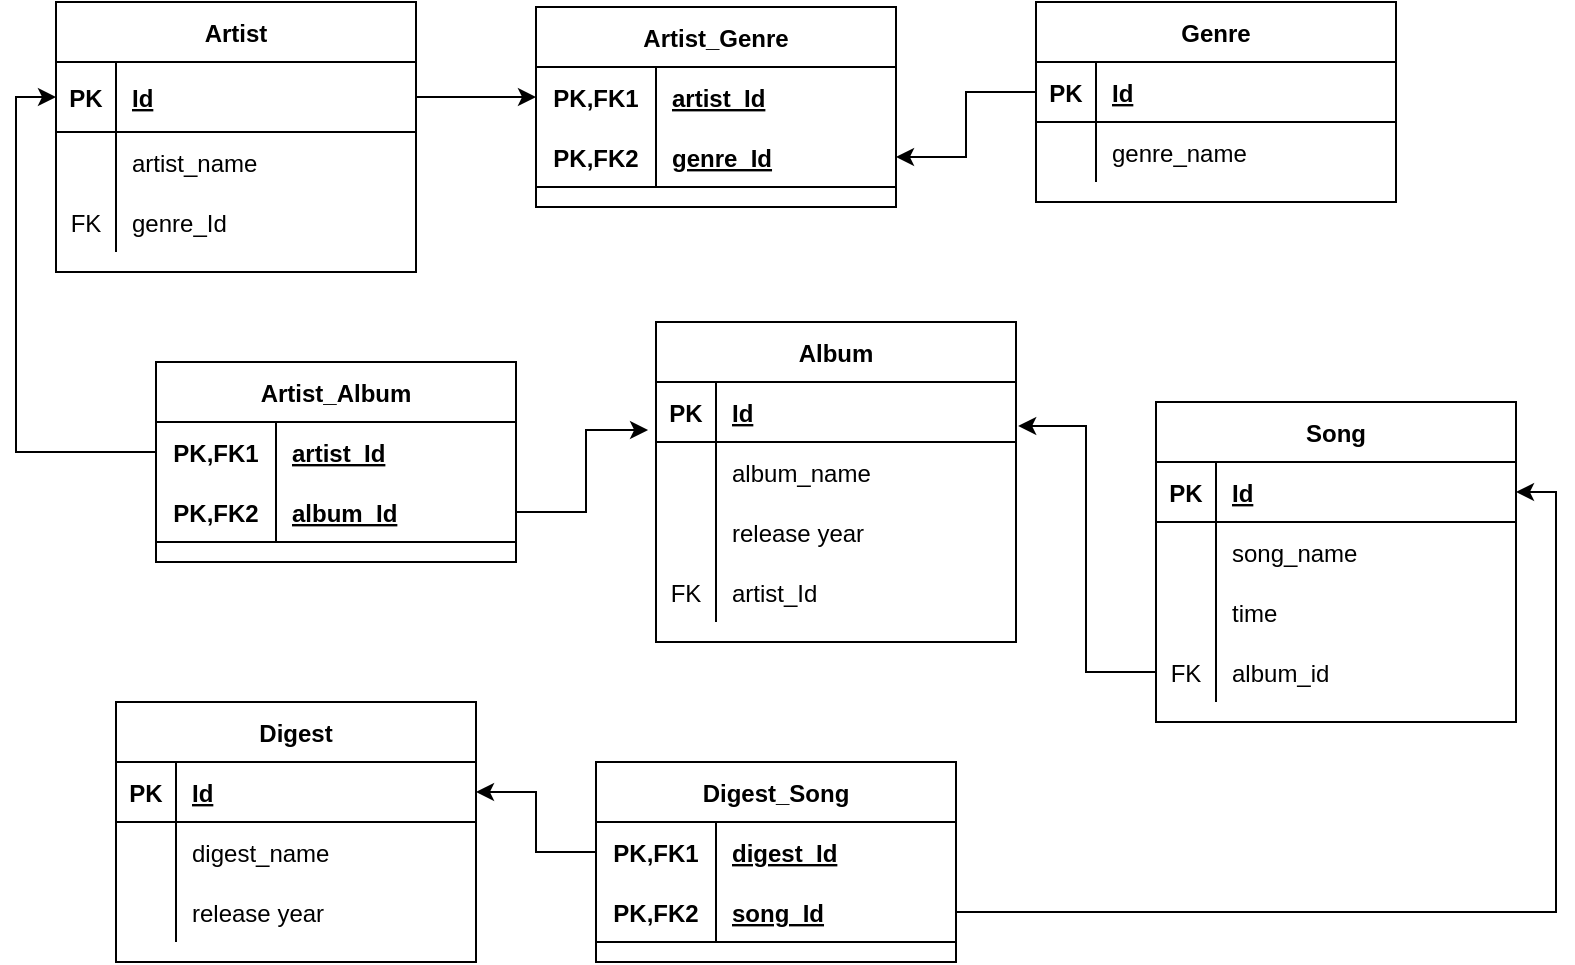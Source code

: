 <mxfile version="20.0.4" type="device"><diagram id="RadQARCmeZZbFWArggnE" name="Page-1"><mxGraphModel dx="1102" dy="614" grid="1" gridSize="10" guides="1" tooltips="1" connect="1" arrows="1" fold="1" page="1" pageScale="1" pageWidth="827" pageHeight="1169" math="0" shadow="0"><root><mxCell id="0"/><mxCell id="1" parent="0"/><mxCell id="p5puvWhUQ-7tv6s_9ioc-1" value="Genre" style="shape=table;startSize=30;container=1;collapsible=1;childLayout=tableLayout;fixedRows=1;rowLines=0;fontStyle=1;align=center;resizeLast=1;" parent="1" vertex="1"><mxGeometry x="530" y="230" width="180" height="100" as="geometry"/></mxCell><mxCell id="p5puvWhUQ-7tv6s_9ioc-2" value="" style="shape=tableRow;horizontal=0;startSize=0;swimlaneHead=0;swimlaneBody=0;fillColor=none;collapsible=0;dropTarget=0;points=[[0,0.5],[1,0.5]];portConstraint=eastwest;top=0;left=0;right=0;bottom=1;" parent="p5puvWhUQ-7tv6s_9ioc-1" vertex="1"><mxGeometry y="30" width="180" height="30" as="geometry"/></mxCell><mxCell id="p5puvWhUQ-7tv6s_9ioc-3" value="PK" style="shape=partialRectangle;connectable=0;fillColor=none;top=0;left=0;bottom=0;right=0;fontStyle=1;overflow=hidden;" parent="p5puvWhUQ-7tv6s_9ioc-2" vertex="1"><mxGeometry width="30" height="30" as="geometry"><mxRectangle width="30" height="30" as="alternateBounds"/></mxGeometry></mxCell><mxCell id="p5puvWhUQ-7tv6s_9ioc-4" value="Id" style="shape=partialRectangle;connectable=0;fillColor=none;top=0;left=0;bottom=0;right=0;align=left;spacingLeft=6;fontStyle=5;overflow=hidden;" parent="p5puvWhUQ-7tv6s_9ioc-2" vertex="1"><mxGeometry x="30" width="150" height="30" as="geometry"><mxRectangle width="150" height="30" as="alternateBounds"/></mxGeometry></mxCell><mxCell id="p5puvWhUQ-7tv6s_9ioc-5" value="" style="shape=tableRow;horizontal=0;startSize=0;swimlaneHead=0;swimlaneBody=0;fillColor=none;collapsible=0;dropTarget=0;points=[[0,0.5],[1,0.5]];portConstraint=eastwest;top=0;left=0;right=0;bottom=0;" parent="p5puvWhUQ-7tv6s_9ioc-1" vertex="1"><mxGeometry y="60" width="180" height="30" as="geometry"/></mxCell><mxCell id="p5puvWhUQ-7tv6s_9ioc-6" value="" style="shape=partialRectangle;connectable=0;fillColor=none;top=0;left=0;bottom=0;right=0;editable=1;overflow=hidden;" parent="p5puvWhUQ-7tv6s_9ioc-5" vertex="1"><mxGeometry width="30" height="30" as="geometry"><mxRectangle width="30" height="30" as="alternateBounds"/></mxGeometry></mxCell><mxCell id="p5puvWhUQ-7tv6s_9ioc-7" value="genre_name" style="shape=partialRectangle;connectable=0;fillColor=none;top=0;left=0;bottom=0;right=0;align=left;spacingLeft=6;overflow=hidden;" parent="p5puvWhUQ-7tv6s_9ioc-5" vertex="1"><mxGeometry x="30" width="150" height="30" as="geometry"><mxRectangle width="150" height="30" as="alternateBounds"/></mxGeometry></mxCell><mxCell id="p5puvWhUQ-7tv6s_9ioc-15" value="Artist" style="shape=table;startSize=30;container=1;collapsible=1;childLayout=tableLayout;fixedRows=1;rowLines=0;fontStyle=1;align=center;resizeLast=1;" parent="1" vertex="1"><mxGeometry x="40" y="230" width="180" height="135" as="geometry"/></mxCell><mxCell id="p5puvWhUQ-7tv6s_9ioc-16" value="" style="shape=tableRow;horizontal=0;startSize=0;swimlaneHead=0;swimlaneBody=0;fillColor=none;collapsible=0;dropTarget=0;points=[[0,0.5],[1,0.5]];portConstraint=eastwest;top=0;left=0;right=0;bottom=1;" parent="p5puvWhUQ-7tv6s_9ioc-15" vertex="1"><mxGeometry y="30" width="180" height="35" as="geometry"/></mxCell><mxCell id="p5puvWhUQ-7tv6s_9ioc-17" value="PK" style="shape=partialRectangle;connectable=0;fillColor=none;top=0;left=0;bottom=0;right=0;fontStyle=1;overflow=hidden;" parent="p5puvWhUQ-7tv6s_9ioc-16" vertex="1"><mxGeometry width="30" height="35" as="geometry"><mxRectangle width="30" height="35" as="alternateBounds"/></mxGeometry></mxCell><mxCell id="p5puvWhUQ-7tv6s_9ioc-18" value="Id" style="shape=partialRectangle;connectable=0;fillColor=none;top=0;left=0;bottom=0;right=0;align=left;spacingLeft=6;fontStyle=5;overflow=hidden;" parent="p5puvWhUQ-7tv6s_9ioc-16" vertex="1"><mxGeometry x="30" width="150" height="35" as="geometry"><mxRectangle width="150" height="35" as="alternateBounds"/></mxGeometry></mxCell><mxCell id="p5puvWhUQ-7tv6s_9ioc-19" value="" style="shape=tableRow;horizontal=0;startSize=0;swimlaneHead=0;swimlaneBody=0;fillColor=none;collapsible=0;dropTarget=0;points=[[0,0.5],[1,0.5]];portConstraint=eastwest;top=0;left=0;right=0;bottom=0;" parent="p5puvWhUQ-7tv6s_9ioc-15" vertex="1"><mxGeometry y="65" width="180" height="30" as="geometry"/></mxCell><mxCell id="p5puvWhUQ-7tv6s_9ioc-20" value="" style="shape=partialRectangle;connectable=0;fillColor=none;top=0;left=0;bottom=0;right=0;editable=1;overflow=hidden;" parent="p5puvWhUQ-7tv6s_9ioc-19" vertex="1"><mxGeometry width="30" height="30" as="geometry"><mxRectangle width="30" height="30" as="alternateBounds"/></mxGeometry></mxCell><mxCell id="p5puvWhUQ-7tv6s_9ioc-21" value="artist_name" style="shape=partialRectangle;connectable=0;fillColor=none;top=0;left=0;bottom=0;right=0;align=left;spacingLeft=6;overflow=hidden;" parent="p5puvWhUQ-7tv6s_9ioc-19" vertex="1"><mxGeometry x="30" width="150" height="30" as="geometry"><mxRectangle width="150" height="30" as="alternateBounds"/></mxGeometry></mxCell><mxCell id="p5puvWhUQ-7tv6s_9ioc-22" value="" style="shape=tableRow;horizontal=0;startSize=0;swimlaneHead=0;swimlaneBody=0;fillColor=none;collapsible=0;dropTarget=0;points=[[0,0.5],[1,0.5]];portConstraint=eastwest;top=0;left=0;right=0;bottom=0;" parent="p5puvWhUQ-7tv6s_9ioc-15" vertex="1"><mxGeometry y="95" width="180" height="30" as="geometry"/></mxCell><mxCell id="p5puvWhUQ-7tv6s_9ioc-23" value="FK" style="shape=partialRectangle;connectable=0;fillColor=none;top=0;left=0;bottom=0;right=0;editable=1;overflow=hidden;" parent="p5puvWhUQ-7tv6s_9ioc-22" vertex="1"><mxGeometry width="30" height="30" as="geometry"><mxRectangle width="30" height="30" as="alternateBounds"/></mxGeometry></mxCell><mxCell id="p5puvWhUQ-7tv6s_9ioc-24" value="genre_Id" style="shape=partialRectangle;connectable=0;fillColor=none;top=0;left=0;bottom=0;right=0;align=left;spacingLeft=6;overflow=hidden;" parent="p5puvWhUQ-7tv6s_9ioc-22" vertex="1"><mxGeometry x="30" width="150" height="30" as="geometry"><mxRectangle width="150" height="30" as="alternateBounds"/></mxGeometry></mxCell><mxCell id="p5puvWhUQ-7tv6s_9ioc-31" value="Album" style="shape=table;startSize=30;container=1;collapsible=1;childLayout=tableLayout;fixedRows=1;rowLines=0;fontStyle=1;align=center;resizeLast=1;" parent="1" vertex="1"><mxGeometry x="340" y="390" width="180" height="160" as="geometry"/></mxCell><mxCell id="p5puvWhUQ-7tv6s_9ioc-32" value="" style="shape=tableRow;horizontal=0;startSize=0;swimlaneHead=0;swimlaneBody=0;fillColor=none;collapsible=0;dropTarget=0;points=[[0,0.5],[1,0.5]];portConstraint=eastwest;top=0;left=0;right=0;bottom=1;" parent="p5puvWhUQ-7tv6s_9ioc-31" vertex="1"><mxGeometry y="30" width="180" height="30" as="geometry"/></mxCell><mxCell id="p5puvWhUQ-7tv6s_9ioc-33" value="PK" style="shape=partialRectangle;connectable=0;fillColor=none;top=0;left=0;bottom=0;right=0;fontStyle=1;overflow=hidden;" parent="p5puvWhUQ-7tv6s_9ioc-32" vertex="1"><mxGeometry width="30" height="30" as="geometry"><mxRectangle width="30" height="30" as="alternateBounds"/></mxGeometry></mxCell><mxCell id="p5puvWhUQ-7tv6s_9ioc-34" value="Id" style="shape=partialRectangle;connectable=0;fillColor=none;top=0;left=0;bottom=0;right=0;align=left;spacingLeft=6;fontStyle=5;overflow=hidden;" parent="p5puvWhUQ-7tv6s_9ioc-32" vertex="1"><mxGeometry x="30" width="150" height="30" as="geometry"><mxRectangle width="150" height="30" as="alternateBounds"/></mxGeometry></mxCell><mxCell id="p5puvWhUQ-7tv6s_9ioc-35" value="" style="shape=tableRow;horizontal=0;startSize=0;swimlaneHead=0;swimlaneBody=0;fillColor=none;collapsible=0;dropTarget=0;points=[[0,0.5],[1,0.5]];portConstraint=eastwest;top=0;left=0;right=0;bottom=0;" parent="p5puvWhUQ-7tv6s_9ioc-31" vertex="1"><mxGeometry y="60" width="180" height="30" as="geometry"/></mxCell><mxCell id="p5puvWhUQ-7tv6s_9ioc-36" value="" style="shape=partialRectangle;connectable=0;fillColor=none;top=0;left=0;bottom=0;right=0;editable=1;overflow=hidden;" parent="p5puvWhUQ-7tv6s_9ioc-35" vertex="1"><mxGeometry width="30" height="30" as="geometry"><mxRectangle width="30" height="30" as="alternateBounds"/></mxGeometry></mxCell><mxCell id="p5puvWhUQ-7tv6s_9ioc-37" value="album_name" style="shape=partialRectangle;connectable=0;fillColor=none;top=0;left=0;bottom=0;right=0;align=left;spacingLeft=6;overflow=hidden;" parent="p5puvWhUQ-7tv6s_9ioc-35" vertex="1"><mxGeometry x="30" width="150" height="30" as="geometry"><mxRectangle width="150" height="30" as="alternateBounds"/></mxGeometry></mxCell><mxCell id="p5puvWhUQ-7tv6s_9ioc-38" value="" style="shape=tableRow;horizontal=0;startSize=0;swimlaneHead=0;swimlaneBody=0;fillColor=none;collapsible=0;dropTarget=0;points=[[0,0.5],[1,0.5]];portConstraint=eastwest;top=0;left=0;right=0;bottom=0;" parent="p5puvWhUQ-7tv6s_9ioc-31" vertex="1"><mxGeometry y="90" width="180" height="30" as="geometry"/></mxCell><mxCell id="p5puvWhUQ-7tv6s_9ioc-39" value="" style="shape=partialRectangle;connectable=0;fillColor=none;top=0;left=0;bottom=0;right=0;editable=1;overflow=hidden;" parent="p5puvWhUQ-7tv6s_9ioc-38" vertex="1"><mxGeometry width="30" height="30" as="geometry"><mxRectangle width="30" height="30" as="alternateBounds"/></mxGeometry></mxCell><mxCell id="p5puvWhUQ-7tv6s_9ioc-40" value="release year" style="shape=partialRectangle;connectable=0;fillColor=none;top=0;left=0;bottom=0;right=0;align=left;spacingLeft=6;overflow=hidden;" parent="p5puvWhUQ-7tv6s_9ioc-38" vertex="1"><mxGeometry x="30" width="150" height="30" as="geometry"><mxRectangle width="150" height="30" as="alternateBounds"/></mxGeometry></mxCell><mxCell id="p5puvWhUQ-7tv6s_9ioc-41" value="" style="shape=tableRow;horizontal=0;startSize=0;swimlaneHead=0;swimlaneBody=0;fillColor=none;collapsible=0;dropTarget=0;points=[[0,0.5],[1,0.5]];portConstraint=eastwest;top=0;left=0;right=0;bottom=0;" parent="p5puvWhUQ-7tv6s_9ioc-31" vertex="1"><mxGeometry y="120" width="180" height="30" as="geometry"/></mxCell><mxCell id="p5puvWhUQ-7tv6s_9ioc-42" value="FK" style="shape=partialRectangle;connectable=0;fillColor=none;top=0;left=0;bottom=0;right=0;editable=1;overflow=hidden;" parent="p5puvWhUQ-7tv6s_9ioc-41" vertex="1"><mxGeometry width="30" height="30" as="geometry"><mxRectangle width="30" height="30" as="alternateBounds"/></mxGeometry></mxCell><mxCell id="p5puvWhUQ-7tv6s_9ioc-43" value="artist_Id" style="shape=partialRectangle;connectable=0;fillColor=none;top=0;left=0;bottom=0;right=0;align=left;spacingLeft=6;overflow=hidden;" parent="p5puvWhUQ-7tv6s_9ioc-41" vertex="1"><mxGeometry x="30" width="150" height="30" as="geometry"><mxRectangle width="150" height="30" as="alternateBounds"/></mxGeometry></mxCell><mxCell id="p5puvWhUQ-7tv6s_9ioc-45" value="Song" style="shape=table;startSize=30;container=1;collapsible=1;childLayout=tableLayout;fixedRows=1;rowLines=0;fontStyle=1;align=center;resizeLast=1;" parent="1" vertex="1"><mxGeometry x="590" y="430" width="180" height="160" as="geometry"/></mxCell><mxCell id="p5puvWhUQ-7tv6s_9ioc-46" value="" style="shape=tableRow;horizontal=0;startSize=0;swimlaneHead=0;swimlaneBody=0;fillColor=none;collapsible=0;dropTarget=0;points=[[0,0.5],[1,0.5]];portConstraint=eastwest;top=0;left=0;right=0;bottom=1;" parent="p5puvWhUQ-7tv6s_9ioc-45" vertex="1"><mxGeometry y="30" width="180" height="30" as="geometry"/></mxCell><mxCell id="p5puvWhUQ-7tv6s_9ioc-47" value="PK" style="shape=partialRectangle;connectable=0;fillColor=none;top=0;left=0;bottom=0;right=0;fontStyle=1;overflow=hidden;" parent="p5puvWhUQ-7tv6s_9ioc-46" vertex="1"><mxGeometry width="30" height="30" as="geometry"><mxRectangle width="30" height="30" as="alternateBounds"/></mxGeometry></mxCell><mxCell id="p5puvWhUQ-7tv6s_9ioc-48" value="Id" style="shape=partialRectangle;connectable=0;fillColor=none;top=0;left=0;bottom=0;right=0;align=left;spacingLeft=6;fontStyle=5;overflow=hidden;" parent="p5puvWhUQ-7tv6s_9ioc-46" vertex="1"><mxGeometry x="30" width="150" height="30" as="geometry"><mxRectangle width="150" height="30" as="alternateBounds"/></mxGeometry></mxCell><mxCell id="p5puvWhUQ-7tv6s_9ioc-49" value="" style="shape=tableRow;horizontal=0;startSize=0;swimlaneHead=0;swimlaneBody=0;fillColor=none;collapsible=0;dropTarget=0;points=[[0,0.5],[1,0.5]];portConstraint=eastwest;top=0;left=0;right=0;bottom=0;" parent="p5puvWhUQ-7tv6s_9ioc-45" vertex="1"><mxGeometry y="60" width="180" height="30" as="geometry"/></mxCell><mxCell id="p5puvWhUQ-7tv6s_9ioc-50" value="" style="shape=partialRectangle;connectable=0;fillColor=none;top=0;left=0;bottom=0;right=0;editable=1;overflow=hidden;" parent="p5puvWhUQ-7tv6s_9ioc-49" vertex="1"><mxGeometry width="30" height="30" as="geometry"><mxRectangle width="30" height="30" as="alternateBounds"/></mxGeometry></mxCell><mxCell id="p5puvWhUQ-7tv6s_9ioc-51" value="song_name" style="shape=partialRectangle;connectable=0;fillColor=none;top=0;left=0;bottom=0;right=0;align=left;spacingLeft=6;overflow=hidden;" parent="p5puvWhUQ-7tv6s_9ioc-49" vertex="1"><mxGeometry x="30" width="150" height="30" as="geometry"><mxRectangle width="150" height="30" as="alternateBounds"/></mxGeometry></mxCell><mxCell id="p5puvWhUQ-7tv6s_9ioc-52" value="" style="shape=tableRow;horizontal=0;startSize=0;swimlaneHead=0;swimlaneBody=0;fillColor=none;collapsible=0;dropTarget=0;points=[[0,0.5],[1,0.5]];portConstraint=eastwest;top=0;left=0;right=0;bottom=0;" parent="p5puvWhUQ-7tv6s_9ioc-45" vertex="1"><mxGeometry y="90" width="180" height="30" as="geometry"/></mxCell><mxCell id="p5puvWhUQ-7tv6s_9ioc-53" value="" style="shape=partialRectangle;connectable=0;fillColor=none;top=0;left=0;bottom=0;right=0;editable=1;overflow=hidden;" parent="p5puvWhUQ-7tv6s_9ioc-52" vertex="1"><mxGeometry width="30" height="30" as="geometry"><mxRectangle width="30" height="30" as="alternateBounds"/></mxGeometry></mxCell><mxCell id="p5puvWhUQ-7tv6s_9ioc-54" value="time" style="shape=partialRectangle;connectable=0;fillColor=none;top=0;left=0;bottom=0;right=0;align=left;spacingLeft=6;overflow=hidden;" parent="p5puvWhUQ-7tv6s_9ioc-52" vertex="1"><mxGeometry x="30" width="150" height="30" as="geometry"><mxRectangle width="150" height="30" as="alternateBounds"/></mxGeometry></mxCell><mxCell id="p5puvWhUQ-7tv6s_9ioc-55" value="" style="shape=tableRow;horizontal=0;startSize=0;swimlaneHead=0;swimlaneBody=0;fillColor=none;collapsible=0;dropTarget=0;points=[[0,0.5],[1,0.5]];portConstraint=eastwest;top=0;left=0;right=0;bottom=0;" parent="p5puvWhUQ-7tv6s_9ioc-45" vertex="1"><mxGeometry y="120" width="180" height="30" as="geometry"/></mxCell><mxCell id="p5puvWhUQ-7tv6s_9ioc-56" value="FK" style="shape=partialRectangle;connectable=0;fillColor=none;top=0;left=0;bottom=0;right=0;editable=1;overflow=hidden;" parent="p5puvWhUQ-7tv6s_9ioc-55" vertex="1"><mxGeometry width="30" height="30" as="geometry"><mxRectangle width="30" height="30" as="alternateBounds"/></mxGeometry></mxCell><mxCell id="p5puvWhUQ-7tv6s_9ioc-57" value="album_id" style="shape=partialRectangle;connectable=0;fillColor=none;top=0;left=0;bottom=0;right=0;align=left;spacingLeft=6;overflow=hidden;" parent="p5puvWhUQ-7tv6s_9ioc-55" vertex="1"><mxGeometry x="30" width="150" height="30" as="geometry"><mxRectangle width="150" height="30" as="alternateBounds"/></mxGeometry></mxCell><mxCell id="JTqT2nTOC1dKmZ-ZCXia-1" value="Digest" style="shape=table;startSize=30;container=1;collapsible=1;childLayout=tableLayout;fixedRows=1;rowLines=0;fontStyle=1;align=center;resizeLast=1;" parent="1" vertex="1"><mxGeometry x="70" y="580" width="180" height="130" as="geometry"/></mxCell><mxCell id="JTqT2nTOC1dKmZ-ZCXia-2" value="" style="shape=tableRow;horizontal=0;startSize=0;swimlaneHead=0;swimlaneBody=0;fillColor=none;collapsible=0;dropTarget=0;points=[[0,0.5],[1,0.5]];portConstraint=eastwest;top=0;left=0;right=0;bottom=1;" parent="JTqT2nTOC1dKmZ-ZCXia-1" vertex="1"><mxGeometry y="30" width="180" height="30" as="geometry"/></mxCell><mxCell id="JTqT2nTOC1dKmZ-ZCXia-3" value="PK" style="shape=partialRectangle;connectable=0;fillColor=none;top=0;left=0;bottom=0;right=0;fontStyle=1;overflow=hidden;" parent="JTqT2nTOC1dKmZ-ZCXia-2" vertex="1"><mxGeometry width="30" height="30" as="geometry"><mxRectangle width="30" height="30" as="alternateBounds"/></mxGeometry></mxCell><mxCell id="JTqT2nTOC1dKmZ-ZCXia-4" value="Id" style="shape=partialRectangle;connectable=0;fillColor=none;top=0;left=0;bottom=0;right=0;align=left;spacingLeft=6;fontStyle=5;overflow=hidden;" parent="JTqT2nTOC1dKmZ-ZCXia-2" vertex="1"><mxGeometry x="30" width="150" height="30" as="geometry"><mxRectangle width="150" height="30" as="alternateBounds"/></mxGeometry></mxCell><mxCell id="JTqT2nTOC1dKmZ-ZCXia-5" value="" style="shape=tableRow;horizontal=0;startSize=0;swimlaneHead=0;swimlaneBody=0;fillColor=none;collapsible=0;dropTarget=0;points=[[0,0.5],[1,0.5]];portConstraint=eastwest;top=0;left=0;right=0;bottom=0;" parent="JTqT2nTOC1dKmZ-ZCXia-1" vertex="1"><mxGeometry y="60" width="180" height="30" as="geometry"/></mxCell><mxCell id="JTqT2nTOC1dKmZ-ZCXia-6" value="" style="shape=partialRectangle;connectable=0;fillColor=none;top=0;left=0;bottom=0;right=0;editable=1;overflow=hidden;" parent="JTqT2nTOC1dKmZ-ZCXia-5" vertex="1"><mxGeometry width="30" height="30" as="geometry"><mxRectangle width="30" height="30" as="alternateBounds"/></mxGeometry></mxCell><mxCell id="JTqT2nTOC1dKmZ-ZCXia-7" value="digest_name" style="shape=partialRectangle;connectable=0;fillColor=none;top=0;left=0;bottom=0;right=0;align=left;spacingLeft=6;overflow=hidden;" parent="JTqT2nTOC1dKmZ-ZCXia-5" vertex="1"><mxGeometry x="30" width="150" height="30" as="geometry"><mxRectangle width="150" height="30" as="alternateBounds"/></mxGeometry></mxCell><mxCell id="JTqT2nTOC1dKmZ-ZCXia-8" value="" style="shape=tableRow;horizontal=0;startSize=0;swimlaneHead=0;swimlaneBody=0;fillColor=none;collapsible=0;dropTarget=0;points=[[0,0.5],[1,0.5]];portConstraint=eastwest;top=0;left=0;right=0;bottom=0;" parent="JTqT2nTOC1dKmZ-ZCXia-1" vertex="1"><mxGeometry y="90" width="180" height="30" as="geometry"/></mxCell><mxCell id="JTqT2nTOC1dKmZ-ZCXia-9" value="" style="shape=partialRectangle;connectable=0;fillColor=none;top=0;left=0;bottom=0;right=0;editable=1;overflow=hidden;" parent="JTqT2nTOC1dKmZ-ZCXia-8" vertex="1"><mxGeometry width="30" height="30" as="geometry"><mxRectangle width="30" height="30" as="alternateBounds"/></mxGeometry></mxCell><mxCell id="JTqT2nTOC1dKmZ-ZCXia-10" value="release year" style="shape=partialRectangle;connectable=0;fillColor=none;top=0;left=0;bottom=0;right=0;align=left;spacingLeft=6;overflow=hidden;" parent="JTqT2nTOC1dKmZ-ZCXia-8" vertex="1"><mxGeometry x="30" width="150" height="30" as="geometry"><mxRectangle width="150" height="30" as="alternateBounds"/></mxGeometry></mxCell><mxCell id="JTqT2nTOC1dKmZ-ZCXia-27" value="Artist_Genre" style="shape=table;startSize=30;container=1;collapsible=1;childLayout=tableLayout;fixedRows=1;rowLines=0;fontStyle=1;align=center;resizeLast=1;" parent="1" vertex="1"><mxGeometry x="280" y="232.5" width="180" height="100" as="geometry"/></mxCell><mxCell id="JTqT2nTOC1dKmZ-ZCXia-28" value="" style="shape=tableRow;horizontal=0;startSize=0;swimlaneHead=0;swimlaneBody=0;fillColor=none;collapsible=0;dropTarget=0;points=[[0,0.5],[1,0.5]];portConstraint=eastwest;top=0;left=0;right=0;bottom=0;" parent="JTqT2nTOC1dKmZ-ZCXia-27" vertex="1"><mxGeometry y="30" width="180" height="30" as="geometry"/></mxCell><mxCell id="JTqT2nTOC1dKmZ-ZCXia-29" value="PK,FK1" style="shape=partialRectangle;connectable=0;fillColor=none;top=0;left=0;bottom=0;right=0;fontStyle=1;overflow=hidden;" parent="JTqT2nTOC1dKmZ-ZCXia-28" vertex="1"><mxGeometry width="60" height="30" as="geometry"><mxRectangle width="60" height="30" as="alternateBounds"/></mxGeometry></mxCell><mxCell id="JTqT2nTOC1dKmZ-ZCXia-30" value="artist_Id" style="shape=partialRectangle;connectable=0;fillColor=none;top=0;left=0;bottom=0;right=0;align=left;spacingLeft=6;fontStyle=5;overflow=hidden;" parent="JTqT2nTOC1dKmZ-ZCXia-28" vertex="1"><mxGeometry x="60" width="120" height="30" as="geometry"><mxRectangle width="120" height="30" as="alternateBounds"/></mxGeometry></mxCell><mxCell id="JTqT2nTOC1dKmZ-ZCXia-31" value="" style="shape=tableRow;horizontal=0;startSize=0;swimlaneHead=0;swimlaneBody=0;fillColor=none;collapsible=0;dropTarget=0;points=[[0,0.5],[1,0.5]];portConstraint=eastwest;top=0;left=0;right=0;bottom=1;" parent="JTqT2nTOC1dKmZ-ZCXia-27" vertex="1"><mxGeometry y="60" width="180" height="30" as="geometry"/></mxCell><mxCell id="JTqT2nTOC1dKmZ-ZCXia-32" value="PK,FK2" style="shape=partialRectangle;connectable=0;fillColor=none;top=0;left=0;bottom=0;right=0;fontStyle=1;overflow=hidden;" parent="JTqT2nTOC1dKmZ-ZCXia-31" vertex="1"><mxGeometry width="60" height="30" as="geometry"><mxRectangle width="60" height="30" as="alternateBounds"/></mxGeometry></mxCell><mxCell id="JTqT2nTOC1dKmZ-ZCXia-33" value="genre_Id" style="shape=partialRectangle;connectable=0;fillColor=none;top=0;left=0;bottom=0;right=0;align=left;spacingLeft=6;fontStyle=5;overflow=hidden;" parent="JTqT2nTOC1dKmZ-ZCXia-31" vertex="1"><mxGeometry x="60" width="120" height="30" as="geometry"><mxRectangle width="120" height="30" as="alternateBounds"/></mxGeometry></mxCell><mxCell id="JTqT2nTOC1dKmZ-ZCXia-41" style="edgeStyle=orthogonalEdgeStyle;rounded=0;orthogonalLoop=1;jettySize=auto;html=1;exitX=1;exitY=0.5;exitDx=0;exitDy=0;entryX=0;entryY=0.5;entryDx=0;entryDy=0;" parent="1" source="p5puvWhUQ-7tv6s_9ioc-16" target="JTqT2nTOC1dKmZ-ZCXia-28" edge="1"><mxGeometry relative="1" as="geometry"/></mxCell><mxCell id="JTqT2nTOC1dKmZ-ZCXia-42" style="edgeStyle=orthogonalEdgeStyle;rounded=0;orthogonalLoop=1;jettySize=auto;html=1;exitX=0;exitY=0.5;exitDx=0;exitDy=0;entryX=1;entryY=0.5;entryDx=0;entryDy=0;" parent="1" source="p5puvWhUQ-7tv6s_9ioc-2" target="JTqT2nTOC1dKmZ-ZCXia-31" edge="1"><mxGeometry relative="1" as="geometry"/></mxCell><mxCell id="JTqT2nTOC1dKmZ-ZCXia-43" value="Artist_Album" style="shape=table;startSize=30;container=1;collapsible=1;childLayout=tableLayout;fixedRows=1;rowLines=0;fontStyle=1;align=center;resizeLast=1;" parent="1" vertex="1"><mxGeometry x="90" y="410" width="180" height="100" as="geometry"/></mxCell><mxCell id="JTqT2nTOC1dKmZ-ZCXia-44" value="" style="shape=tableRow;horizontal=0;startSize=0;swimlaneHead=0;swimlaneBody=0;fillColor=none;collapsible=0;dropTarget=0;points=[[0,0.5],[1,0.5]];portConstraint=eastwest;top=0;left=0;right=0;bottom=0;" parent="JTqT2nTOC1dKmZ-ZCXia-43" vertex="1"><mxGeometry y="30" width="180" height="30" as="geometry"/></mxCell><mxCell id="JTqT2nTOC1dKmZ-ZCXia-45" value="PK,FK1" style="shape=partialRectangle;connectable=0;fillColor=none;top=0;left=0;bottom=0;right=0;fontStyle=1;overflow=hidden;" parent="JTqT2nTOC1dKmZ-ZCXia-44" vertex="1"><mxGeometry width="60" height="30" as="geometry"><mxRectangle width="60" height="30" as="alternateBounds"/></mxGeometry></mxCell><mxCell id="JTqT2nTOC1dKmZ-ZCXia-46" value="artist_Id" style="shape=partialRectangle;connectable=0;fillColor=none;top=0;left=0;bottom=0;right=0;align=left;spacingLeft=6;fontStyle=5;overflow=hidden;" parent="JTqT2nTOC1dKmZ-ZCXia-44" vertex="1"><mxGeometry x="60" width="120" height="30" as="geometry"><mxRectangle width="120" height="30" as="alternateBounds"/></mxGeometry></mxCell><mxCell id="JTqT2nTOC1dKmZ-ZCXia-47" value="" style="shape=tableRow;horizontal=0;startSize=0;swimlaneHead=0;swimlaneBody=0;fillColor=none;collapsible=0;dropTarget=0;points=[[0,0.5],[1,0.5]];portConstraint=eastwest;top=0;left=0;right=0;bottom=1;" parent="JTqT2nTOC1dKmZ-ZCXia-43" vertex="1"><mxGeometry y="60" width="180" height="30" as="geometry"/></mxCell><mxCell id="JTqT2nTOC1dKmZ-ZCXia-48" value="PK,FK2" style="shape=partialRectangle;connectable=0;fillColor=none;top=0;left=0;bottom=0;right=0;fontStyle=1;overflow=hidden;" parent="JTqT2nTOC1dKmZ-ZCXia-47" vertex="1"><mxGeometry width="60" height="30" as="geometry"><mxRectangle width="60" height="30" as="alternateBounds"/></mxGeometry></mxCell><mxCell id="JTqT2nTOC1dKmZ-ZCXia-49" value="album_Id" style="shape=partialRectangle;connectable=0;fillColor=none;top=0;left=0;bottom=0;right=0;align=left;spacingLeft=6;fontStyle=5;overflow=hidden;" parent="JTqT2nTOC1dKmZ-ZCXia-47" vertex="1"><mxGeometry x="60" width="120" height="30" as="geometry"><mxRectangle width="120" height="30" as="alternateBounds"/></mxGeometry></mxCell><mxCell id="JTqT2nTOC1dKmZ-ZCXia-56" style="edgeStyle=orthogonalEdgeStyle;rounded=0;orthogonalLoop=1;jettySize=auto;html=1;exitX=0;exitY=0.5;exitDx=0;exitDy=0;entryX=0;entryY=0.5;entryDx=0;entryDy=0;" parent="1" source="JTqT2nTOC1dKmZ-ZCXia-44" target="p5puvWhUQ-7tv6s_9ioc-16" edge="1"><mxGeometry relative="1" as="geometry"/></mxCell><mxCell id="JTqT2nTOC1dKmZ-ZCXia-58" style="edgeStyle=orthogonalEdgeStyle;rounded=0;orthogonalLoop=1;jettySize=auto;html=1;exitX=1;exitY=0.5;exitDx=0;exitDy=0;entryX=-0.022;entryY=0.8;entryDx=0;entryDy=0;entryPerimeter=0;" parent="1" source="JTqT2nTOC1dKmZ-ZCXia-47" target="p5puvWhUQ-7tv6s_9ioc-32" edge="1"><mxGeometry relative="1" as="geometry"/></mxCell><mxCell id="JTqT2nTOC1dKmZ-ZCXia-59" style="edgeStyle=orthogonalEdgeStyle;rounded=0;orthogonalLoop=1;jettySize=auto;html=1;exitX=0;exitY=0.5;exitDx=0;exitDy=0;entryX=1.006;entryY=0.733;entryDx=0;entryDy=0;entryPerimeter=0;" parent="1" source="p5puvWhUQ-7tv6s_9ioc-55" target="p5puvWhUQ-7tv6s_9ioc-32" edge="1"><mxGeometry relative="1" as="geometry"/></mxCell><mxCell id="JTqT2nTOC1dKmZ-ZCXia-61" value="Digest_Song" style="shape=table;startSize=30;container=1;collapsible=1;childLayout=tableLayout;fixedRows=1;rowLines=0;fontStyle=1;align=center;resizeLast=1;" parent="1" vertex="1"><mxGeometry x="310" y="610" width="180" height="100" as="geometry"/></mxCell><mxCell id="JTqT2nTOC1dKmZ-ZCXia-62" value="" style="shape=tableRow;horizontal=0;startSize=0;swimlaneHead=0;swimlaneBody=0;fillColor=none;collapsible=0;dropTarget=0;points=[[0,0.5],[1,0.5]];portConstraint=eastwest;top=0;left=0;right=0;bottom=0;" parent="JTqT2nTOC1dKmZ-ZCXia-61" vertex="1"><mxGeometry y="30" width="180" height="30" as="geometry"/></mxCell><mxCell id="JTqT2nTOC1dKmZ-ZCXia-63" value="PK,FK1" style="shape=partialRectangle;connectable=0;fillColor=none;top=0;left=0;bottom=0;right=0;fontStyle=1;overflow=hidden;" parent="JTqT2nTOC1dKmZ-ZCXia-62" vertex="1"><mxGeometry width="60" height="30" as="geometry"><mxRectangle width="60" height="30" as="alternateBounds"/></mxGeometry></mxCell><mxCell id="JTqT2nTOC1dKmZ-ZCXia-64" value="digest_Id" style="shape=partialRectangle;connectable=0;fillColor=none;top=0;left=0;bottom=0;right=0;align=left;spacingLeft=6;fontStyle=5;overflow=hidden;" parent="JTqT2nTOC1dKmZ-ZCXia-62" vertex="1"><mxGeometry x="60" width="120" height="30" as="geometry"><mxRectangle width="120" height="30" as="alternateBounds"/></mxGeometry></mxCell><mxCell id="JTqT2nTOC1dKmZ-ZCXia-65" value="" style="shape=tableRow;horizontal=0;startSize=0;swimlaneHead=0;swimlaneBody=0;fillColor=none;collapsible=0;dropTarget=0;points=[[0,0.5],[1,0.5]];portConstraint=eastwest;top=0;left=0;right=0;bottom=1;" parent="JTqT2nTOC1dKmZ-ZCXia-61" vertex="1"><mxGeometry y="60" width="180" height="30" as="geometry"/></mxCell><mxCell id="JTqT2nTOC1dKmZ-ZCXia-66" value="PK,FK2" style="shape=partialRectangle;connectable=0;fillColor=none;top=0;left=0;bottom=0;right=0;fontStyle=1;overflow=hidden;" parent="JTqT2nTOC1dKmZ-ZCXia-65" vertex="1"><mxGeometry width="60" height="30" as="geometry"><mxRectangle width="60" height="30" as="alternateBounds"/></mxGeometry></mxCell><mxCell id="JTqT2nTOC1dKmZ-ZCXia-67" value="song_Id" style="shape=partialRectangle;connectable=0;fillColor=none;top=0;left=0;bottom=0;right=0;align=left;spacingLeft=6;fontStyle=5;overflow=hidden;" parent="JTqT2nTOC1dKmZ-ZCXia-65" vertex="1"><mxGeometry x="60" width="120" height="30" as="geometry"><mxRectangle width="120" height="30" as="alternateBounds"/></mxGeometry></mxCell><mxCell id="JTqT2nTOC1dKmZ-ZCXia-75" style="edgeStyle=orthogonalEdgeStyle;rounded=0;orthogonalLoop=1;jettySize=auto;html=1;entryX=1;entryY=0.5;entryDx=0;entryDy=0;" parent="1" source="JTqT2nTOC1dKmZ-ZCXia-65" target="p5puvWhUQ-7tv6s_9ioc-46" edge="1"><mxGeometry relative="1" as="geometry"/></mxCell><mxCell id="JTqT2nTOC1dKmZ-ZCXia-76" style="edgeStyle=orthogonalEdgeStyle;rounded=0;orthogonalLoop=1;jettySize=auto;html=1;exitX=0;exitY=0.5;exitDx=0;exitDy=0;entryX=1;entryY=0.5;entryDx=0;entryDy=0;" parent="1" source="JTqT2nTOC1dKmZ-ZCXia-62" target="JTqT2nTOC1dKmZ-ZCXia-2" edge="1"><mxGeometry relative="1" as="geometry"/></mxCell></root></mxGraphModel></diagram></mxfile>